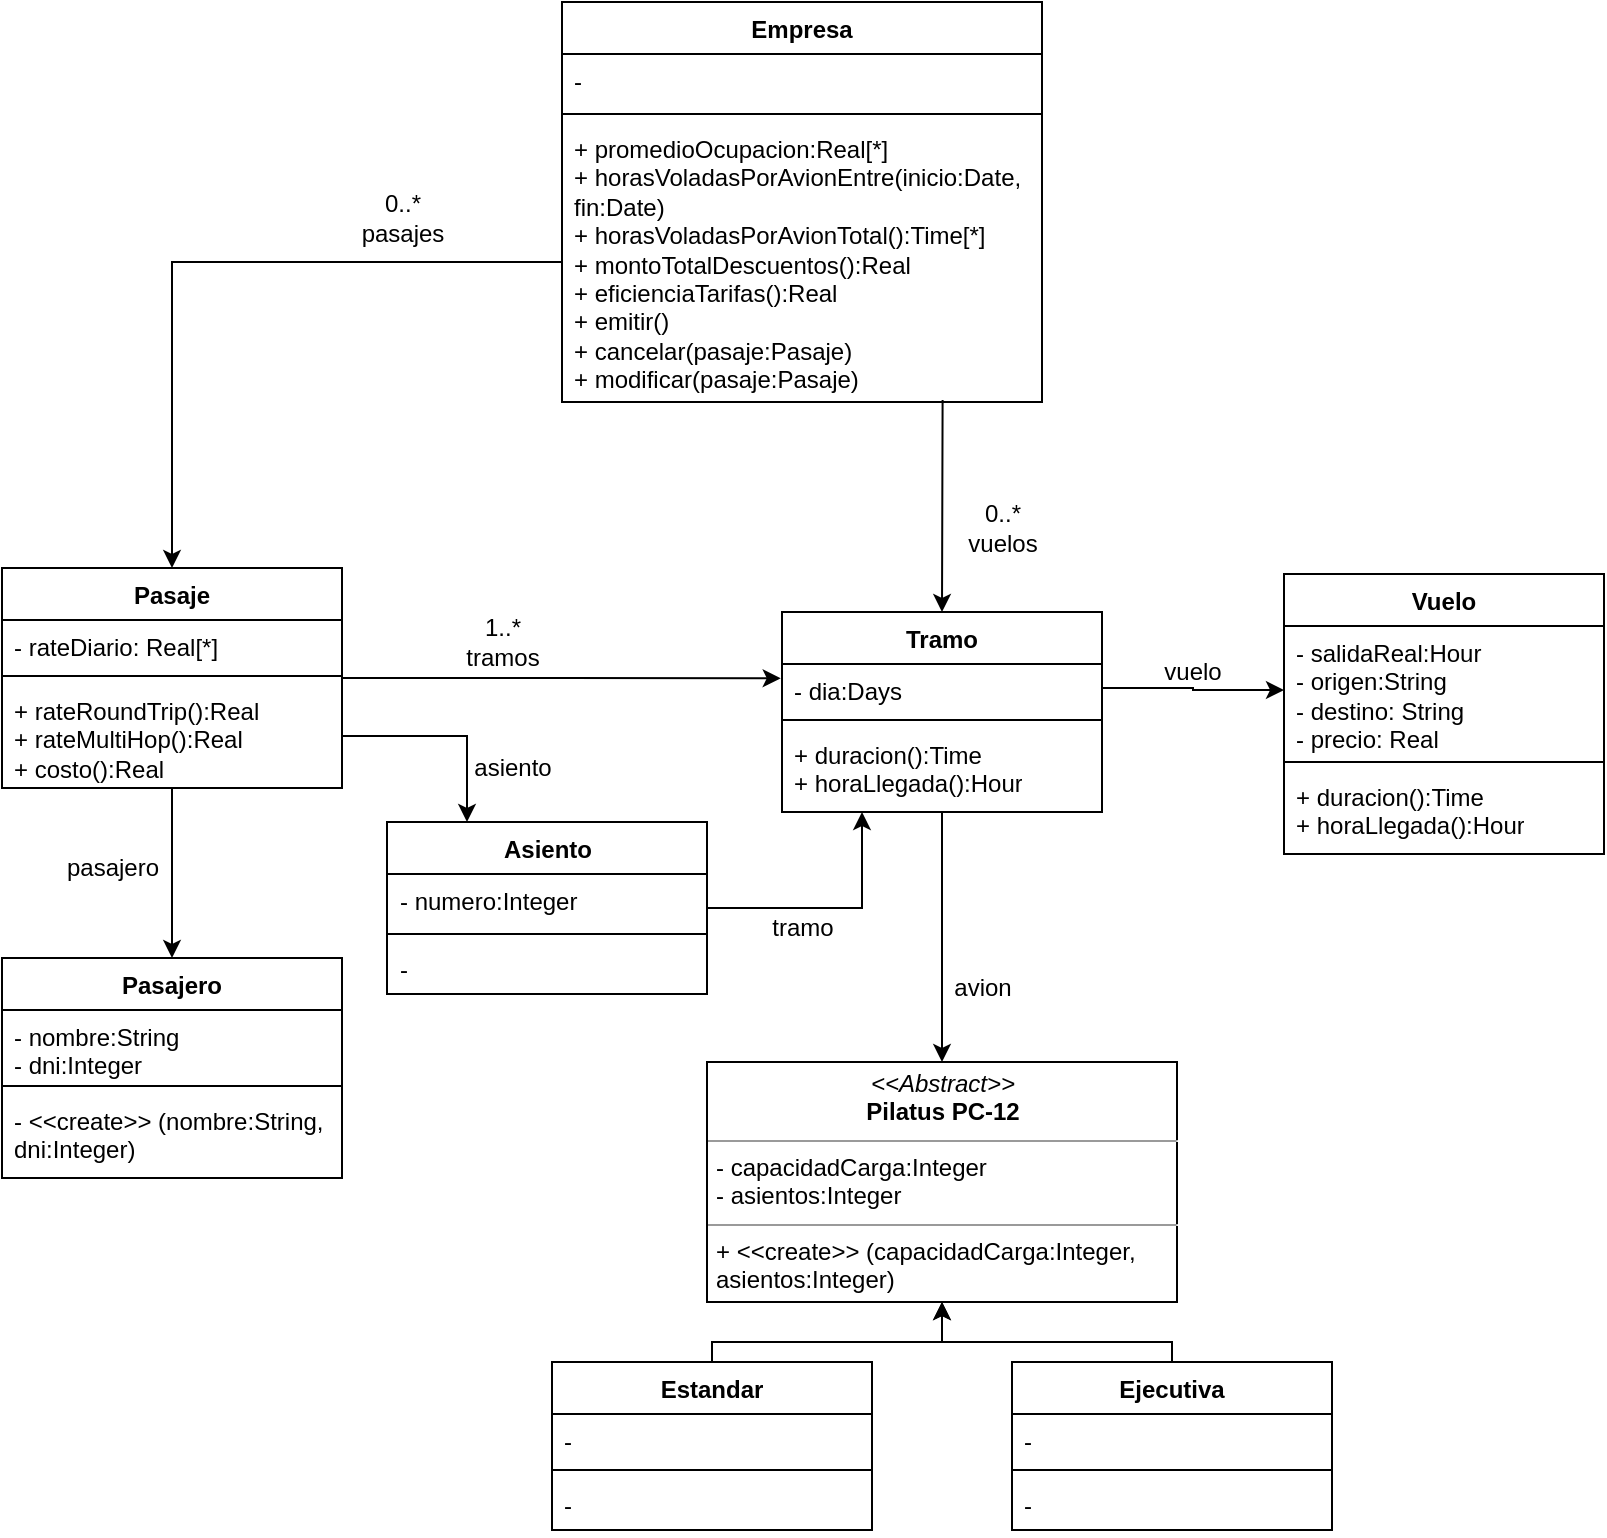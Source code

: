 <mxfile version="24.2.5" type="device" pages="3">
  <diagram name="A" id="ld2hlWWPTbnYIlCEyBAs">
    <mxGraphModel dx="2023" dy="1800" grid="1" gridSize="10" guides="1" tooltips="1" connect="1" arrows="1" fold="1" page="1" pageScale="1" pageWidth="827" pageHeight="1169" math="0" shadow="0">
      <root>
        <mxCell id="0" />
        <mxCell id="1" parent="0" />
        <mxCell id="uy9zVQAJtBAQSSv0pygf-1" value="Pasajero" style="swimlane;fontStyle=1;align=center;verticalAlign=top;childLayout=stackLayout;horizontal=1;startSize=26;horizontalStack=0;resizeParent=1;resizeParentMax=0;resizeLast=0;collapsible=1;marginBottom=0;whiteSpace=wrap;html=1;" parent="1" vertex="1">
          <mxGeometry x="-10" y="318" width="170" height="110" as="geometry" />
        </mxCell>
        <mxCell id="uy9zVQAJtBAQSSv0pygf-2" value="- nombre:String&lt;br&gt;- dni:Integer" style="text;strokeColor=none;fillColor=none;align=left;verticalAlign=top;spacingLeft=4;spacingRight=4;overflow=hidden;rotatable=0;points=[[0,0.5],[1,0.5]];portConstraint=eastwest;whiteSpace=wrap;html=1;" parent="uy9zVQAJtBAQSSv0pygf-1" vertex="1">
          <mxGeometry y="26" width="170" height="34" as="geometry" />
        </mxCell>
        <mxCell id="uy9zVQAJtBAQSSv0pygf-3" value="" style="line;strokeWidth=1;fillColor=none;align=left;verticalAlign=middle;spacingTop=-1;spacingLeft=3;spacingRight=3;rotatable=0;labelPosition=right;points=[];portConstraint=eastwest;strokeColor=inherit;" parent="uy9zVQAJtBAQSSv0pygf-1" vertex="1">
          <mxGeometry y="60" width="170" height="8" as="geometry" />
        </mxCell>
        <mxCell id="uy9zVQAJtBAQSSv0pygf-4" value="- &amp;lt;&amp;lt;create&amp;gt;&amp;gt; (nombre:String, dni:Integer)" style="text;strokeColor=none;fillColor=none;align=left;verticalAlign=top;spacingLeft=4;spacingRight=4;overflow=hidden;rotatable=0;points=[[0,0.5],[1,0.5]];portConstraint=eastwest;whiteSpace=wrap;html=1;" parent="uy9zVQAJtBAQSSv0pygf-1" vertex="1">
          <mxGeometry y="68" width="170" height="42" as="geometry" />
        </mxCell>
        <mxCell id="uy9zVQAJtBAQSSv0pygf-15" style="edgeStyle=orthogonalEdgeStyle;rounded=0;orthogonalLoop=1;jettySize=auto;html=1;entryX=-0.004;entryY=0.298;entryDx=0;entryDy=0;entryPerimeter=0;" parent="1" source="uy9zVQAJtBAQSSv0pygf-5" target="uy9zVQAJtBAQSSv0pygf-10" edge="1">
          <mxGeometry relative="1" as="geometry">
            <mxPoint x="320" y="255" as="targetPoint" />
            <Array as="points" />
          </mxGeometry>
        </mxCell>
        <mxCell id="uy9zVQAJtBAQSSv0pygf-5" value="Pasaje" style="swimlane;fontStyle=1;align=center;verticalAlign=top;childLayout=stackLayout;horizontal=1;startSize=26;horizontalStack=0;resizeParent=1;resizeParentMax=0;resizeLast=0;collapsible=1;marginBottom=0;whiteSpace=wrap;html=1;" parent="1" vertex="1">
          <mxGeometry x="-10" y="123" width="170" height="110" as="geometry" />
        </mxCell>
        <mxCell id="uy9zVQAJtBAQSSv0pygf-6" value="- rateDiario: Real[*]" style="text;strokeColor=none;fillColor=none;align=left;verticalAlign=top;spacingLeft=4;spacingRight=4;overflow=hidden;rotatable=0;points=[[0,0.5],[1,0.5]];portConstraint=eastwest;whiteSpace=wrap;html=1;" parent="uy9zVQAJtBAQSSv0pygf-5" vertex="1">
          <mxGeometry y="26" width="170" height="24" as="geometry" />
        </mxCell>
        <mxCell id="uy9zVQAJtBAQSSv0pygf-7" value="" style="line;strokeWidth=1;fillColor=none;align=left;verticalAlign=middle;spacingTop=-1;spacingLeft=3;spacingRight=3;rotatable=0;labelPosition=right;points=[];portConstraint=eastwest;strokeColor=inherit;" parent="uy9zVQAJtBAQSSv0pygf-5" vertex="1">
          <mxGeometry y="50" width="170" height="8" as="geometry" />
        </mxCell>
        <mxCell id="uy9zVQAJtBAQSSv0pygf-8" value="+ rateRoundTrip():Real&lt;br&gt;+ rateMultiHop():Real&lt;div&gt;+ costo():Real&lt;/div&gt;" style="text;strokeColor=none;fillColor=none;align=left;verticalAlign=top;spacingLeft=4;spacingRight=4;overflow=hidden;rotatable=0;points=[[0,0.5],[1,0.5]];portConstraint=eastwest;whiteSpace=wrap;html=1;" parent="uy9zVQAJtBAQSSv0pygf-5" vertex="1">
          <mxGeometry y="58" width="170" height="52" as="geometry" />
        </mxCell>
        <mxCell id="ZBg888UY2NzjFFwERr93-18" style="edgeStyle=orthogonalEdgeStyle;rounded=0;orthogonalLoop=1;jettySize=auto;html=1;exitX=0.5;exitY=1;exitDx=0;exitDy=0;entryX=0.5;entryY=0;entryDx=0;entryDy=0;" parent="1" source="uy9zVQAJtBAQSSv0pygf-9" target="ZBg888UY2NzjFFwERr93-6" edge="1">
          <mxGeometry relative="1" as="geometry" />
        </mxCell>
        <mxCell id="uy9zVQAJtBAQSSv0pygf-9" value="Tramo" style="swimlane;fontStyle=1;align=center;verticalAlign=top;childLayout=stackLayout;horizontal=1;startSize=26;horizontalStack=0;resizeParent=1;resizeParentMax=0;resizeLast=0;collapsible=1;marginBottom=0;whiteSpace=wrap;html=1;" parent="1" vertex="1">
          <mxGeometry x="380" y="145" width="160" height="100" as="geometry" />
        </mxCell>
        <mxCell id="uy9zVQAJtBAQSSv0pygf-10" value="- dia:Days" style="text;strokeColor=none;fillColor=none;align=left;verticalAlign=top;spacingLeft=4;spacingRight=4;overflow=hidden;rotatable=0;points=[[0,0.5],[1,0.5]];portConstraint=eastwest;whiteSpace=wrap;html=1;" parent="uy9zVQAJtBAQSSv0pygf-9" vertex="1">
          <mxGeometry y="26" width="160" height="24" as="geometry" />
        </mxCell>
        <mxCell id="uy9zVQAJtBAQSSv0pygf-11" value="" style="line;strokeWidth=1;fillColor=none;align=left;verticalAlign=middle;spacingTop=-1;spacingLeft=3;spacingRight=3;rotatable=0;labelPosition=right;points=[];portConstraint=eastwest;strokeColor=inherit;" parent="uy9zVQAJtBAQSSv0pygf-9" vertex="1">
          <mxGeometry y="50" width="160" height="8" as="geometry" />
        </mxCell>
        <mxCell id="uy9zVQAJtBAQSSv0pygf-12" value="+ duracion():Time&lt;br&gt;+ horaLlegada():Hour" style="text;strokeColor=none;fillColor=none;align=left;verticalAlign=top;spacingLeft=4;spacingRight=4;overflow=hidden;rotatable=0;points=[[0,0.5],[1,0.5]];portConstraint=eastwest;whiteSpace=wrap;html=1;" parent="uy9zVQAJtBAQSSv0pygf-9" vertex="1">
          <mxGeometry y="58" width="160" height="42" as="geometry" />
        </mxCell>
        <mxCell id="uy9zVQAJtBAQSSv0pygf-13" value="" style="endArrow=classic;html=1;rounded=0;entryX=0.5;entryY=0;entryDx=0;entryDy=0;exitX=0.5;exitY=1;exitDx=0;exitDy=0;" parent="1" source="uy9zVQAJtBAQSSv0pygf-5" target="uy9zVQAJtBAQSSv0pygf-1" edge="1">
          <mxGeometry width="50" height="50" relative="1" as="geometry">
            <mxPoint x="160" y="310" as="sourcePoint" />
            <mxPoint x="300" y="450" as="targetPoint" />
          </mxGeometry>
        </mxCell>
        <mxCell id="ZBg888UY2NzjFFwERr93-1" value="1..*&lt;br&gt;tramos" style="text;html=1;align=center;verticalAlign=middle;resizable=0;points=[];autosize=1;strokeColor=none;fillColor=none;" parent="1" vertex="1">
          <mxGeometry x="210" y="140" width="60" height="40" as="geometry" />
        </mxCell>
        <mxCell id="ZBg888UY2NzjFFwERr93-6" value="&lt;p style=&quot;margin:0px;margin-top:4px;text-align:center;&quot;&gt;&lt;i&gt;&amp;lt;&amp;lt;Abstract&amp;gt;&amp;gt;&lt;/i&gt;&lt;br&gt;&lt;b&gt;Pilatus PC-12&lt;/b&gt;&lt;/p&gt;&lt;hr size=&quot;1&quot;&gt;&lt;p style=&quot;margin:0px;margin-left:4px;&quot;&gt;- capacidadCarga:Integer&lt;/p&gt;&lt;p style=&quot;margin:0px;margin-left:4px;&quot;&gt;- asientos:Integer&lt;/p&gt;&lt;hr size=&quot;1&quot;&gt;&lt;p style=&quot;margin:0px;margin-left:4px;&quot;&gt;+ &amp;lt;&amp;lt;create&amp;gt;&amp;gt; (capacidadCarga:Integer, asientos:Integer)&lt;/p&gt;" style="verticalAlign=top;align=left;overflow=fill;fontSize=12;fontFamily=Helvetica;html=1;whiteSpace=wrap;" parent="1" vertex="1">
          <mxGeometry x="342.5" y="370" width="235" height="120" as="geometry" />
        </mxCell>
        <mxCell id="ZBg888UY2NzjFFwERr93-16" style="edgeStyle=orthogonalEdgeStyle;rounded=0;orthogonalLoop=1;jettySize=auto;html=1;entryX=0.5;entryY=1;entryDx=0;entryDy=0;" parent="1" source="ZBg888UY2NzjFFwERr93-7" target="ZBg888UY2NzjFFwERr93-6" edge="1">
          <mxGeometry relative="1" as="geometry">
            <Array as="points">
              <mxPoint x="345" y="510" />
              <mxPoint x="460" y="510" />
            </Array>
          </mxGeometry>
        </mxCell>
        <mxCell id="ZBg888UY2NzjFFwERr93-7" value="Estandar" style="swimlane;fontStyle=1;align=center;verticalAlign=top;childLayout=stackLayout;horizontal=1;startSize=26;horizontalStack=0;resizeParent=1;resizeParentMax=0;resizeLast=0;collapsible=1;marginBottom=0;whiteSpace=wrap;html=1;" parent="1" vertex="1">
          <mxGeometry x="265" y="520" width="160" height="84" as="geometry" />
        </mxCell>
        <mxCell id="ZBg888UY2NzjFFwERr93-8" value="-&amp;nbsp;" style="text;strokeColor=none;fillColor=none;align=left;verticalAlign=top;spacingLeft=4;spacingRight=4;overflow=hidden;rotatable=0;points=[[0,0.5],[1,0.5]];portConstraint=eastwest;whiteSpace=wrap;html=1;" parent="ZBg888UY2NzjFFwERr93-7" vertex="1">
          <mxGeometry y="26" width="160" height="24" as="geometry" />
        </mxCell>
        <mxCell id="ZBg888UY2NzjFFwERr93-9" value="" style="line;strokeWidth=1;fillColor=none;align=left;verticalAlign=middle;spacingTop=-1;spacingLeft=3;spacingRight=3;rotatable=0;labelPosition=right;points=[];portConstraint=eastwest;strokeColor=inherit;" parent="ZBg888UY2NzjFFwERr93-7" vertex="1">
          <mxGeometry y="50" width="160" height="8" as="geometry" />
        </mxCell>
        <mxCell id="ZBg888UY2NzjFFwERr93-10" value="-" style="text;strokeColor=none;fillColor=none;align=left;verticalAlign=top;spacingLeft=4;spacingRight=4;overflow=hidden;rotatable=0;points=[[0,0.5],[1,0.5]];portConstraint=eastwest;whiteSpace=wrap;html=1;" parent="ZBg888UY2NzjFFwERr93-7" vertex="1">
          <mxGeometry y="58" width="160" height="26" as="geometry" />
        </mxCell>
        <mxCell id="ZBg888UY2NzjFFwERr93-17" style="edgeStyle=orthogonalEdgeStyle;rounded=0;orthogonalLoop=1;jettySize=auto;html=1;exitX=0.5;exitY=0;exitDx=0;exitDy=0;" parent="1" source="ZBg888UY2NzjFFwERr93-11" edge="1">
          <mxGeometry relative="1" as="geometry">
            <mxPoint x="460" y="490" as="targetPoint" />
            <Array as="points">
              <mxPoint x="575" y="510" />
              <mxPoint x="460" y="510" />
            </Array>
          </mxGeometry>
        </mxCell>
        <mxCell id="ZBg888UY2NzjFFwERr93-11" value="Ejecutiva" style="swimlane;fontStyle=1;align=center;verticalAlign=top;childLayout=stackLayout;horizontal=1;startSize=26;horizontalStack=0;resizeParent=1;resizeParentMax=0;resizeLast=0;collapsible=1;marginBottom=0;whiteSpace=wrap;html=1;" parent="1" vertex="1">
          <mxGeometry x="495" y="520" width="160" height="84" as="geometry" />
        </mxCell>
        <mxCell id="ZBg888UY2NzjFFwERr93-12" value="-&amp;nbsp;" style="text;strokeColor=none;fillColor=none;align=left;verticalAlign=top;spacingLeft=4;spacingRight=4;overflow=hidden;rotatable=0;points=[[0,0.5],[1,0.5]];portConstraint=eastwest;whiteSpace=wrap;html=1;" parent="ZBg888UY2NzjFFwERr93-11" vertex="1">
          <mxGeometry y="26" width="160" height="24" as="geometry" />
        </mxCell>
        <mxCell id="ZBg888UY2NzjFFwERr93-13" value="" style="line;strokeWidth=1;fillColor=none;align=left;verticalAlign=middle;spacingTop=-1;spacingLeft=3;spacingRight=3;rotatable=0;labelPosition=right;points=[];portConstraint=eastwest;strokeColor=inherit;" parent="ZBg888UY2NzjFFwERr93-11" vertex="1">
          <mxGeometry y="50" width="160" height="8" as="geometry" />
        </mxCell>
        <mxCell id="ZBg888UY2NzjFFwERr93-14" value="-" style="text;strokeColor=none;fillColor=none;align=left;verticalAlign=top;spacingLeft=4;spacingRight=4;overflow=hidden;rotatable=0;points=[[0,0.5],[1,0.5]];portConstraint=eastwest;whiteSpace=wrap;html=1;" parent="ZBg888UY2NzjFFwERr93-11" vertex="1">
          <mxGeometry y="58" width="160" height="26" as="geometry" />
        </mxCell>
        <mxCell id="ZBg888UY2NzjFFwERr93-19" value="avion" style="text;html=1;align=center;verticalAlign=middle;resizable=0;points=[];autosize=1;strokeColor=none;fillColor=none;" parent="1" vertex="1">
          <mxGeometry x="455" y="318" width="50" height="30" as="geometry" />
        </mxCell>
        <mxCell id="ZBg888UY2NzjFFwERr93-21" value="Empresa" style="swimlane;fontStyle=1;align=center;verticalAlign=top;childLayout=stackLayout;horizontal=1;startSize=26;horizontalStack=0;resizeParent=1;resizeParentMax=0;resizeLast=0;collapsible=1;marginBottom=0;whiteSpace=wrap;html=1;" parent="1" vertex="1">
          <mxGeometry x="270" y="-160" width="240" height="200" as="geometry" />
        </mxCell>
        <mxCell id="ZBg888UY2NzjFFwERr93-22" value="-" style="text;strokeColor=none;fillColor=none;align=left;verticalAlign=top;spacingLeft=4;spacingRight=4;overflow=hidden;rotatable=0;points=[[0,0.5],[1,0.5]];portConstraint=eastwest;whiteSpace=wrap;html=1;" parent="ZBg888UY2NzjFFwERr93-21" vertex="1">
          <mxGeometry y="26" width="240" height="26" as="geometry" />
        </mxCell>
        <mxCell id="ZBg888UY2NzjFFwERr93-23" value="" style="line;strokeWidth=1;fillColor=none;align=left;verticalAlign=middle;spacingTop=-1;spacingLeft=3;spacingRight=3;rotatable=0;labelPosition=right;points=[];portConstraint=eastwest;strokeColor=inherit;" parent="ZBg888UY2NzjFFwERr93-21" vertex="1">
          <mxGeometry y="52" width="240" height="8" as="geometry" />
        </mxCell>
        <mxCell id="ZBg888UY2NzjFFwERr93-24" value="+ promedioOcupacion:Real[*]&lt;br&gt;+ horasVoladasPorAvionEntre(inicio:Date, fin:Date)&lt;br&gt;+ horasVoladasPorAvionTotal():Time[*]&lt;br&gt;+ montoTotalDescuentos():Real&lt;br&gt;+ eficienciaTarifas():Real&lt;div&gt;+ emitir()&lt;br&gt;+ cancelar(pasaje:Pasaje)&lt;br&gt;+ modificar(pasaje:Pasaje)&lt;br&gt;&lt;/div&gt;" style="text;strokeColor=none;fillColor=none;align=left;verticalAlign=top;spacingLeft=4;spacingRight=4;overflow=hidden;rotatable=0;points=[[0,0.5],[1,0.5]];portConstraint=eastwest;whiteSpace=wrap;html=1;" parent="ZBg888UY2NzjFFwERr93-21" vertex="1">
          <mxGeometry y="60" width="240" height="140" as="geometry" />
        </mxCell>
        <mxCell id="ZBg888UY2NzjFFwERr93-25" style="edgeStyle=orthogonalEdgeStyle;rounded=0;orthogonalLoop=1;jettySize=auto;html=1;entryX=0.5;entryY=0;entryDx=0;entryDy=0;" parent="1" source="ZBg888UY2NzjFFwERr93-24" target="uy9zVQAJtBAQSSv0pygf-5" edge="1">
          <mxGeometry relative="1" as="geometry" />
        </mxCell>
        <mxCell id="ZBg888UY2NzjFFwERr93-26" style="edgeStyle=orthogonalEdgeStyle;rounded=0;orthogonalLoop=1;jettySize=auto;html=1;entryX=0.5;entryY=0;entryDx=0;entryDy=0;exitX=0.793;exitY=1.007;exitDx=0;exitDy=0;exitPerimeter=0;" parent="1" source="ZBg888UY2NzjFFwERr93-24" target="uy9zVQAJtBAQSSv0pygf-9" edge="1">
          <mxGeometry relative="1" as="geometry">
            <Array as="points">
              <mxPoint x="460" y="39" />
            </Array>
          </mxGeometry>
        </mxCell>
        <mxCell id="ZBg888UY2NzjFFwERr93-27" value="0..*&lt;br&gt;vuelos" style="text;html=1;align=center;verticalAlign=middle;resizable=0;points=[];autosize=1;strokeColor=none;fillColor=none;" parent="1" vertex="1">
          <mxGeometry x="460" y="83" width="60" height="40" as="geometry" />
        </mxCell>
        <mxCell id="ZBg888UY2NzjFFwERr93-28" value="0..*&lt;br&gt;pasajes" style="text;html=1;align=center;verticalAlign=middle;resizable=0;points=[];autosize=1;strokeColor=none;fillColor=none;" parent="1" vertex="1">
          <mxGeometry x="160" y="-72" width="60" height="40" as="geometry" />
        </mxCell>
        <mxCell id="ZxpX5ldxoqdNCNuCcYS1-1" value="Vuelo" style="swimlane;fontStyle=1;align=center;verticalAlign=top;childLayout=stackLayout;horizontal=1;startSize=26;horizontalStack=0;resizeParent=1;resizeParentMax=0;resizeLast=0;collapsible=1;marginBottom=0;whiteSpace=wrap;html=1;" vertex="1" parent="1">
          <mxGeometry x="631" y="126" width="160" height="140" as="geometry" />
        </mxCell>
        <mxCell id="ZxpX5ldxoqdNCNuCcYS1-2" value="- salidaReal:Hour&lt;br&gt;&lt;div&gt;- origen:String&lt;/div&gt;&lt;div&gt;- destino: String&lt;/div&gt;&lt;div&gt;- precio: Real&lt;/div&gt;" style="text;strokeColor=none;fillColor=none;align=left;verticalAlign=top;spacingLeft=4;spacingRight=4;overflow=hidden;rotatable=0;points=[[0,0.5],[1,0.5]];portConstraint=eastwest;whiteSpace=wrap;html=1;" vertex="1" parent="ZxpX5ldxoqdNCNuCcYS1-1">
          <mxGeometry y="26" width="160" height="64" as="geometry" />
        </mxCell>
        <mxCell id="ZxpX5ldxoqdNCNuCcYS1-3" value="" style="line;strokeWidth=1;fillColor=none;align=left;verticalAlign=middle;spacingTop=-1;spacingLeft=3;spacingRight=3;rotatable=0;labelPosition=right;points=[];portConstraint=eastwest;strokeColor=inherit;" vertex="1" parent="ZxpX5ldxoqdNCNuCcYS1-1">
          <mxGeometry y="90" width="160" height="8" as="geometry" />
        </mxCell>
        <mxCell id="ZxpX5ldxoqdNCNuCcYS1-4" value="+ duracion():Time&lt;br&gt;+ horaLlegada():Hour" style="text;strokeColor=none;fillColor=none;align=left;verticalAlign=top;spacingLeft=4;spacingRight=4;overflow=hidden;rotatable=0;points=[[0,0.5],[1,0.5]];portConstraint=eastwest;whiteSpace=wrap;html=1;" vertex="1" parent="ZxpX5ldxoqdNCNuCcYS1-1">
          <mxGeometry y="98" width="160" height="42" as="geometry" />
        </mxCell>
        <mxCell id="ZxpX5ldxoqdNCNuCcYS1-6" style="edgeStyle=orthogonalEdgeStyle;rounded=0;orthogonalLoop=1;jettySize=auto;html=1;entryX=0;entryY=0.5;entryDx=0;entryDy=0;" edge="1" parent="1" source="uy9zVQAJtBAQSSv0pygf-10" target="ZxpX5ldxoqdNCNuCcYS1-2">
          <mxGeometry relative="1" as="geometry" />
        </mxCell>
        <mxCell id="ZxpX5ldxoqdNCNuCcYS1-12" style="edgeStyle=orthogonalEdgeStyle;rounded=0;orthogonalLoop=1;jettySize=auto;html=1;entryX=0.25;entryY=1;entryDx=0;entryDy=0;" edge="1" parent="1" source="ZxpX5ldxoqdNCNuCcYS1-7" target="uy9zVQAJtBAQSSv0pygf-9">
          <mxGeometry relative="1" as="geometry" />
        </mxCell>
        <mxCell id="ZxpX5ldxoqdNCNuCcYS1-7" value="Asiento" style="swimlane;fontStyle=1;align=center;verticalAlign=top;childLayout=stackLayout;horizontal=1;startSize=26;horizontalStack=0;resizeParent=1;resizeParentMax=0;resizeLast=0;collapsible=1;marginBottom=0;whiteSpace=wrap;html=1;" vertex="1" parent="1">
          <mxGeometry x="182.5" y="250" width="160" height="86" as="geometry" />
        </mxCell>
        <mxCell id="ZxpX5ldxoqdNCNuCcYS1-8" value="- numero:Integer" style="text;strokeColor=none;fillColor=none;align=left;verticalAlign=top;spacingLeft=4;spacingRight=4;overflow=hidden;rotatable=0;points=[[0,0.5],[1,0.5]];portConstraint=eastwest;whiteSpace=wrap;html=1;" vertex="1" parent="ZxpX5ldxoqdNCNuCcYS1-7">
          <mxGeometry y="26" width="160" height="26" as="geometry" />
        </mxCell>
        <mxCell id="ZxpX5ldxoqdNCNuCcYS1-9" value="" style="line;strokeWidth=1;fillColor=none;align=left;verticalAlign=middle;spacingTop=-1;spacingLeft=3;spacingRight=3;rotatable=0;labelPosition=right;points=[];portConstraint=eastwest;strokeColor=inherit;" vertex="1" parent="ZxpX5ldxoqdNCNuCcYS1-7">
          <mxGeometry y="52" width="160" height="8" as="geometry" />
        </mxCell>
        <mxCell id="ZxpX5ldxoqdNCNuCcYS1-10" value="-" style="text;strokeColor=none;fillColor=none;align=left;verticalAlign=top;spacingLeft=4;spacingRight=4;overflow=hidden;rotatable=0;points=[[0,0.5],[1,0.5]];portConstraint=eastwest;whiteSpace=wrap;html=1;" vertex="1" parent="ZxpX5ldxoqdNCNuCcYS1-7">
          <mxGeometry y="60" width="160" height="26" as="geometry" />
        </mxCell>
        <mxCell id="ZxpX5ldxoqdNCNuCcYS1-11" style="edgeStyle=orthogonalEdgeStyle;rounded=0;orthogonalLoop=1;jettySize=auto;html=1;entryX=0.25;entryY=0;entryDx=0;entryDy=0;" edge="1" parent="1" source="uy9zVQAJtBAQSSv0pygf-8" target="ZxpX5ldxoqdNCNuCcYS1-7">
          <mxGeometry relative="1" as="geometry" />
        </mxCell>
        <mxCell id="ZxpX5ldxoqdNCNuCcYS1-13" value="asiento" style="text;html=1;align=center;verticalAlign=middle;resizable=0;points=[];autosize=1;strokeColor=none;fillColor=none;" vertex="1" parent="1">
          <mxGeometry x="215" y="208" width="60" height="30" as="geometry" />
        </mxCell>
        <mxCell id="ZxpX5ldxoqdNCNuCcYS1-14" value="tramo" style="text;html=1;align=center;verticalAlign=middle;resizable=0;points=[];autosize=1;strokeColor=none;fillColor=none;" vertex="1" parent="1">
          <mxGeometry x="365" y="288" width="50" height="30" as="geometry" />
        </mxCell>
        <mxCell id="ZxpX5ldxoqdNCNuCcYS1-15" value="vuelo" style="text;html=1;align=center;verticalAlign=middle;resizable=0;points=[];autosize=1;strokeColor=none;fillColor=none;" vertex="1" parent="1">
          <mxGeometry x="560" y="160" width="50" height="30" as="geometry" />
        </mxCell>
        <mxCell id="QQD-NN-1s3MtY13H2io7-1" value="pasajero" style="text;html=1;align=center;verticalAlign=middle;resizable=0;points=[];autosize=1;strokeColor=none;fillColor=none;" vertex="1" parent="1">
          <mxGeometry x="10" y="258" width="70" height="30" as="geometry" />
        </mxCell>
      </root>
    </mxGraphModel>
  </diagram>
  <diagram id="0uuWxEM6Gpo3BkwqfQqj" name="B">
    <mxGraphModel dx="2166" dy="1876" grid="1" gridSize="10" guides="1" tooltips="1" connect="1" arrows="1" fold="1" page="1" pageScale="1" pageWidth="827" pageHeight="1169" math="0" shadow="0">
      <root>
        <mxCell id="0" />
        <mxCell id="1" parent="0" />
        <mxCell id="6jp4m1jd5tKVHO314jTl-37" value="Paquete" style="swimlane;fontStyle=1;align=center;verticalAlign=top;childLayout=stackLayout;horizontal=1;startSize=26;horizontalStack=0;resizeParent=1;resizeParentMax=0;resizeLast=0;collapsible=1;marginBottom=0;whiteSpace=wrap;html=1;" parent="1" vertex="1">
          <mxGeometry x="640" y="-110" width="280" height="150" as="geometry" />
        </mxCell>
        <mxCell id="6jp4m1jd5tKVHO314jTl-38" value="- ancho:Real&lt;br&gt;- alto:Real&lt;br&gt;- largo:Real&lt;br&gt;- peso:Real" style="text;strokeColor=none;fillColor=none;align=left;verticalAlign=top;spacingLeft=4;spacingRight=4;overflow=hidden;rotatable=0;points=[[0,0.5],[1,0.5]];portConstraint=eastwest;whiteSpace=wrap;html=1;" parent="6jp4m1jd5tKVHO314jTl-37" vertex="1">
          <mxGeometry y="26" width="280" height="64" as="geometry" />
        </mxCell>
        <mxCell id="6jp4m1jd5tKVHO314jTl-39" value="" style="line;strokeWidth=1;fillColor=none;align=left;verticalAlign=middle;spacingTop=-1;spacingLeft=3;spacingRight=3;rotatable=0;labelPosition=right;points=[];portConstraint=eastwest;strokeColor=inherit;" parent="6jp4m1jd5tKVHO314jTl-37" vertex="1">
          <mxGeometry y="90" width="280" height="8" as="geometry" />
        </mxCell>
        <mxCell id="6jp4m1jd5tKVHO314jTl-40" value="+ &amp;lt;&amp;lt;create&amp;gt;&amp;gt; (ancho:Real, alto:Real, largo:Real, peso:Real)&lt;br&gt;+ costoServicio():Real" style="text;strokeColor=none;fillColor=none;align=left;verticalAlign=top;spacingLeft=4;spacingRight=4;overflow=hidden;rotatable=0;points=[[0,0.5],[1,0.5]];portConstraint=eastwest;whiteSpace=wrap;html=1;" parent="6jp4m1jd5tKVHO314jTl-37" vertex="1">
          <mxGeometry y="98" width="280" height="52" as="geometry" />
        </mxCell>
        <mxCell id="RRgq5MxEYgevT9lTGhDh-1" value="Pasajero" style="swimlane;fontStyle=1;align=center;verticalAlign=top;childLayout=stackLayout;horizontal=1;startSize=26;horizontalStack=0;resizeParent=1;resizeParentMax=0;resizeLast=0;collapsible=1;marginBottom=0;whiteSpace=wrap;html=1;" vertex="1" parent="1">
          <mxGeometry x="-10" y="318" width="170" height="110" as="geometry" />
        </mxCell>
        <mxCell id="RRgq5MxEYgevT9lTGhDh-2" value="- nombre:String&lt;br&gt;- dni:Integer" style="text;strokeColor=none;fillColor=none;align=left;verticalAlign=top;spacingLeft=4;spacingRight=4;overflow=hidden;rotatable=0;points=[[0,0.5],[1,0.5]];portConstraint=eastwest;whiteSpace=wrap;html=1;" vertex="1" parent="RRgq5MxEYgevT9lTGhDh-1">
          <mxGeometry y="26" width="170" height="34" as="geometry" />
        </mxCell>
        <mxCell id="RRgq5MxEYgevT9lTGhDh-3" value="" style="line;strokeWidth=1;fillColor=none;align=left;verticalAlign=middle;spacingTop=-1;spacingLeft=3;spacingRight=3;rotatable=0;labelPosition=right;points=[];portConstraint=eastwest;strokeColor=inherit;" vertex="1" parent="RRgq5MxEYgevT9lTGhDh-1">
          <mxGeometry y="60" width="170" height="8" as="geometry" />
        </mxCell>
        <mxCell id="RRgq5MxEYgevT9lTGhDh-4" value="- &amp;lt;&amp;lt;create&amp;gt;&amp;gt; (nombre:String, dni:Integer)" style="text;strokeColor=none;fillColor=none;align=left;verticalAlign=top;spacingLeft=4;spacingRight=4;overflow=hidden;rotatable=0;points=[[0,0.5],[1,0.5]];portConstraint=eastwest;whiteSpace=wrap;html=1;" vertex="1" parent="RRgq5MxEYgevT9lTGhDh-1">
          <mxGeometry y="68" width="170" height="42" as="geometry" />
        </mxCell>
        <mxCell id="RRgq5MxEYgevT9lTGhDh-5" style="edgeStyle=orthogonalEdgeStyle;rounded=0;orthogonalLoop=1;jettySize=auto;html=1;entryX=-0.004;entryY=0.298;entryDx=0;entryDy=0;entryPerimeter=0;" edge="1" parent="1" source="RRgq5MxEYgevT9lTGhDh-6" target="RRgq5MxEYgevT9lTGhDh-12">
          <mxGeometry relative="1" as="geometry">
            <mxPoint x="320" y="255" as="targetPoint" />
            <Array as="points" />
          </mxGeometry>
        </mxCell>
        <mxCell id="RRgq5MxEYgevT9lTGhDh-6" value="Pasaje" style="swimlane;fontStyle=1;align=center;verticalAlign=top;childLayout=stackLayout;horizontal=1;startSize=26;horizontalStack=0;resizeParent=1;resizeParentMax=0;resizeLast=0;collapsible=1;marginBottom=0;whiteSpace=wrap;html=1;" vertex="1" parent="1">
          <mxGeometry x="-10" y="123" width="170" height="110" as="geometry" />
        </mxCell>
        <mxCell id="RRgq5MxEYgevT9lTGhDh-7" value="- rateDiario: Real[*]" style="text;strokeColor=none;fillColor=none;align=left;verticalAlign=top;spacingLeft=4;spacingRight=4;overflow=hidden;rotatable=0;points=[[0,0.5],[1,0.5]];portConstraint=eastwest;whiteSpace=wrap;html=1;" vertex="1" parent="RRgq5MxEYgevT9lTGhDh-6">
          <mxGeometry y="26" width="170" height="24" as="geometry" />
        </mxCell>
        <mxCell id="RRgq5MxEYgevT9lTGhDh-8" value="" style="line;strokeWidth=1;fillColor=none;align=left;verticalAlign=middle;spacingTop=-1;spacingLeft=3;spacingRight=3;rotatable=0;labelPosition=right;points=[];portConstraint=eastwest;strokeColor=inherit;" vertex="1" parent="RRgq5MxEYgevT9lTGhDh-6">
          <mxGeometry y="50" width="170" height="8" as="geometry" />
        </mxCell>
        <mxCell id="RRgq5MxEYgevT9lTGhDh-9" value="+ rateRoundTrip():Real&lt;br&gt;+ rateMultiHop():Real&lt;div&gt;+ costo():Real&lt;/div&gt;" style="text;strokeColor=none;fillColor=none;align=left;verticalAlign=top;spacingLeft=4;spacingRight=4;overflow=hidden;rotatable=0;points=[[0,0.5],[1,0.5]];portConstraint=eastwest;whiteSpace=wrap;html=1;" vertex="1" parent="RRgq5MxEYgevT9lTGhDh-6">
          <mxGeometry y="58" width="170" height="52" as="geometry" />
        </mxCell>
        <mxCell id="RRgq5MxEYgevT9lTGhDh-10" style="edgeStyle=orthogonalEdgeStyle;rounded=0;orthogonalLoop=1;jettySize=auto;html=1;exitX=0.5;exitY=1;exitDx=0;exitDy=0;entryX=0.5;entryY=0;entryDx=0;entryDy=0;" edge="1" parent="1" source="RRgq5MxEYgevT9lTGhDh-11" target="RRgq5MxEYgevT9lTGhDh-17">
          <mxGeometry relative="1" as="geometry" />
        </mxCell>
        <mxCell id="RRgq5MxEYgevT9lTGhDh-11" value="Tramo" style="swimlane;fontStyle=1;align=center;verticalAlign=top;childLayout=stackLayout;horizontal=1;startSize=26;horizontalStack=0;resizeParent=1;resizeParentMax=0;resizeLast=0;collapsible=1;marginBottom=0;whiteSpace=wrap;html=1;" vertex="1" parent="1">
          <mxGeometry x="380" y="160" width="160" height="100" as="geometry" />
        </mxCell>
        <mxCell id="RRgq5MxEYgevT9lTGhDh-12" value="- dia:Days" style="text;strokeColor=none;fillColor=none;align=left;verticalAlign=top;spacingLeft=4;spacingRight=4;overflow=hidden;rotatable=0;points=[[0,0.5],[1,0.5]];portConstraint=eastwest;whiteSpace=wrap;html=1;" vertex="1" parent="RRgq5MxEYgevT9lTGhDh-11">
          <mxGeometry y="26" width="160" height="24" as="geometry" />
        </mxCell>
        <mxCell id="RRgq5MxEYgevT9lTGhDh-13" value="" style="line;strokeWidth=1;fillColor=none;align=left;verticalAlign=middle;spacingTop=-1;spacingLeft=3;spacingRight=3;rotatable=0;labelPosition=right;points=[];portConstraint=eastwest;strokeColor=inherit;" vertex="1" parent="RRgq5MxEYgevT9lTGhDh-11">
          <mxGeometry y="50" width="160" height="8" as="geometry" />
        </mxCell>
        <mxCell id="RRgq5MxEYgevT9lTGhDh-14" value="+ duracion():Time&lt;br&gt;+ horaLlegada():Hour" style="text;strokeColor=none;fillColor=none;align=left;verticalAlign=top;spacingLeft=4;spacingRight=4;overflow=hidden;rotatable=0;points=[[0,0.5],[1,0.5]];portConstraint=eastwest;whiteSpace=wrap;html=1;" vertex="1" parent="RRgq5MxEYgevT9lTGhDh-11">
          <mxGeometry y="58" width="160" height="42" as="geometry" />
        </mxCell>
        <mxCell id="RRgq5MxEYgevT9lTGhDh-15" value="" style="endArrow=classic;html=1;rounded=0;entryX=0.5;entryY=0;entryDx=0;entryDy=0;exitX=0.5;exitY=1;exitDx=0;exitDy=0;" edge="1" parent="1" source="RRgq5MxEYgevT9lTGhDh-6" target="RRgq5MxEYgevT9lTGhDh-1">
          <mxGeometry width="50" height="50" relative="1" as="geometry">
            <mxPoint x="160" y="310" as="sourcePoint" />
            <mxPoint x="300" y="450" as="targetPoint" />
          </mxGeometry>
        </mxCell>
        <mxCell id="RRgq5MxEYgevT9lTGhDh-16" value="1..*&lt;br&gt;tramos" style="text;html=1;align=center;verticalAlign=middle;resizable=0;points=[];autosize=1;strokeColor=none;fillColor=none;" vertex="1" parent="1">
          <mxGeometry x="210" y="140" width="60" height="40" as="geometry" />
        </mxCell>
        <mxCell id="RRgq5MxEYgevT9lTGhDh-17" value="&lt;p style=&quot;margin:0px;margin-top:4px;text-align:center;&quot;&gt;&lt;i&gt;&amp;lt;&amp;lt;Abstract&amp;gt;&amp;gt;&lt;/i&gt;&lt;br&gt;&lt;b&gt;Pilatus PC-12&lt;/b&gt;&lt;/p&gt;&lt;hr size=&quot;1&quot;&gt;&lt;p style=&quot;margin:0px;margin-left:4px;&quot;&gt;- capacidadCarga:Integer&lt;/p&gt;&lt;p style=&quot;margin:0px;margin-left:4px;&quot;&gt;- asientos:Integer&lt;/p&gt;&lt;hr size=&quot;1&quot;&gt;&lt;p style=&quot;margin:0px;margin-left:4px;&quot;&gt;+ &amp;lt;&amp;lt;create&amp;gt;&amp;gt; (capacidadCarga:Integer, asientos:Integer)&lt;/p&gt;" style="verticalAlign=top;align=left;overflow=fill;fontSize=12;fontFamily=Helvetica;html=1;whiteSpace=wrap;" vertex="1" parent="1">
          <mxGeometry x="342.5" y="370" width="235" height="120" as="geometry" />
        </mxCell>
        <mxCell id="RRgq5MxEYgevT9lTGhDh-18" style="edgeStyle=orthogonalEdgeStyle;rounded=0;orthogonalLoop=1;jettySize=auto;html=1;entryX=0.5;entryY=1;entryDx=0;entryDy=0;" edge="1" parent="1" source="RRgq5MxEYgevT9lTGhDh-19" target="RRgq5MxEYgevT9lTGhDh-17">
          <mxGeometry relative="1" as="geometry">
            <Array as="points">
              <mxPoint x="345" y="510" />
              <mxPoint x="460" y="510" />
            </Array>
          </mxGeometry>
        </mxCell>
        <mxCell id="RRgq5MxEYgevT9lTGhDh-19" value="Estandar" style="swimlane;fontStyle=1;align=center;verticalAlign=top;childLayout=stackLayout;horizontal=1;startSize=26;horizontalStack=0;resizeParent=1;resizeParentMax=0;resizeLast=0;collapsible=1;marginBottom=0;whiteSpace=wrap;html=1;" vertex="1" parent="1">
          <mxGeometry x="265" y="520" width="160" height="84" as="geometry" />
        </mxCell>
        <mxCell id="RRgq5MxEYgevT9lTGhDh-20" value="-&amp;nbsp;" style="text;strokeColor=none;fillColor=none;align=left;verticalAlign=top;spacingLeft=4;spacingRight=4;overflow=hidden;rotatable=0;points=[[0,0.5],[1,0.5]];portConstraint=eastwest;whiteSpace=wrap;html=1;" vertex="1" parent="RRgq5MxEYgevT9lTGhDh-19">
          <mxGeometry y="26" width="160" height="24" as="geometry" />
        </mxCell>
        <mxCell id="RRgq5MxEYgevT9lTGhDh-21" value="" style="line;strokeWidth=1;fillColor=none;align=left;verticalAlign=middle;spacingTop=-1;spacingLeft=3;spacingRight=3;rotatable=0;labelPosition=right;points=[];portConstraint=eastwest;strokeColor=inherit;" vertex="1" parent="RRgq5MxEYgevT9lTGhDh-19">
          <mxGeometry y="50" width="160" height="8" as="geometry" />
        </mxCell>
        <mxCell id="RRgq5MxEYgevT9lTGhDh-22" value="-" style="text;strokeColor=none;fillColor=none;align=left;verticalAlign=top;spacingLeft=4;spacingRight=4;overflow=hidden;rotatable=0;points=[[0,0.5],[1,0.5]];portConstraint=eastwest;whiteSpace=wrap;html=1;" vertex="1" parent="RRgq5MxEYgevT9lTGhDh-19">
          <mxGeometry y="58" width="160" height="26" as="geometry" />
        </mxCell>
        <mxCell id="RRgq5MxEYgevT9lTGhDh-23" style="edgeStyle=orthogonalEdgeStyle;rounded=0;orthogonalLoop=1;jettySize=auto;html=1;exitX=0.5;exitY=0;exitDx=0;exitDy=0;" edge="1" parent="1" source="RRgq5MxEYgevT9lTGhDh-24">
          <mxGeometry relative="1" as="geometry">
            <mxPoint x="460" y="490" as="targetPoint" />
            <Array as="points">
              <mxPoint x="575" y="510" />
              <mxPoint x="460" y="510" />
            </Array>
          </mxGeometry>
        </mxCell>
        <mxCell id="RRgq5MxEYgevT9lTGhDh-24" value="Ejecutiva" style="swimlane;fontStyle=1;align=center;verticalAlign=top;childLayout=stackLayout;horizontal=1;startSize=26;horizontalStack=0;resizeParent=1;resizeParentMax=0;resizeLast=0;collapsible=1;marginBottom=0;whiteSpace=wrap;html=1;" vertex="1" parent="1">
          <mxGeometry x="495" y="520" width="160" height="84" as="geometry" />
        </mxCell>
        <mxCell id="RRgq5MxEYgevT9lTGhDh-25" value="-&amp;nbsp;" style="text;strokeColor=none;fillColor=none;align=left;verticalAlign=top;spacingLeft=4;spacingRight=4;overflow=hidden;rotatable=0;points=[[0,0.5],[1,0.5]];portConstraint=eastwest;whiteSpace=wrap;html=1;" vertex="1" parent="RRgq5MxEYgevT9lTGhDh-24">
          <mxGeometry y="26" width="160" height="24" as="geometry" />
        </mxCell>
        <mxCell id="RRgq5MxEYgevT9lTGhDh-26" value="" style="line;strokeWidth=1;fillColor=none;align=left;verticalAlign=middle;spacingTop=-1;spacingLeft=3;spacingRight=3;rotatable=0;labelPosition=right;points=[];portConstraint=eastwest;strokeColor=inherit;" vertex="1" parent="RRgq5MxEYgevT9lTGhDh-24">
          <mxGeometry y="50" width="160" height="8" as="geometry" />
        </mxCell>
        <mxCell id="RRgq5MxEYgevT9lTGhDh-27" value="-" style="text;strokeColor=none;fillColor=none;align=left;verticalAlign=top;spacingLeft=4;spacingRight=4;overflow=hidden;rotatable=0;points=[[0,0.5],[1,0.5]];portConstraint=eastwest;whiteSpace=wrap;html=1;" vertex="1" parent="RRgq5MxEYgevT9lTGhDh-24">
          <mxGeometry y="58" width="160" height="26" as="geometry" />
        </mxCell>
        <mxCell id="RRgq5MxEYgevT9lTGhDh-28" value="avion" style="text;html=1;align=center;verticalAlign=middle;resizable=0;points=[];autosize=1;strokeColor=none;fillColor=none;" vertex="1" parent="1">
          <mxGeometry x="455" y="318" width="50" height="30" as="geometry" />
        </mxCell>
        <mxCell id="RRgq5MxEYgevT9lTGhDh-29" value="Empresa" style="swimlane;fontStyle=1;align=center;verticalAlign=top;childLayout=stackLayout;horizontal=1;startSize=26;horizontalStack=0;resizeParent=1;resizeParentMax=0;resizeLast=0;collapsible=1;marginBottom=0;whiteSpace=wrap;html=1;" vertex="1" parent="1">
          <mxGeometry x="270" y="-170" width="240" height="210" as="geometry" />
        </mxCell>
        <mxCell id="RRgq5MxEYgevT9lTGhDh-30" value="-" style="text;strokeColor=none;fillColor=none;align=left;verticalAlign=top;spacingLeft=4;spacingRight=4;overflow=hidden;rotatable=0;points=[[0,0.5],[1,0.5]];portConstraint=eastwest;whiteSpace=wrap;html=1;" vertex="1" parent="RRgq5MxEYgevT9lTGhDh-29">
          <mxGeometry y="26" width="240" height="26" as="geometry" />
        </mxCell>
        <mxCell id="RRgq5MxEYgevT9lTGhDh-31" value="" style="line;strokeWidth=1;fillColor=none;align=left;verticalAlign=middle;spacingTop=-1;spacingLeft=3;spacingRight=3;rotatable=0;labelPosition=right;points=[];portConstraint=eastwest;strokeColor=inherit;" vertex="1" parent="RRgq5MxEYgevT9lTGhDh-29">
          <mxGeometry y="52" width="240" height="8" as="geometry" />
        </mxCell>
        <mxCell id="RRgq5MxEYgevT9lTGhDh-32" value="+ promedioOcupacion:Real[*]&lt;br&gt;+ horasVoladasPorAvionEntre(inicio:Date, fin:Date)&lt;br&gt;+ horasVoladasPorAvionTotal():Time[*]&lt;br&gt;+ montoTotalDescuentos():Real&lt;br&gt;+ eficienciaTarifas():Real&lt;div&gt;+ emitirPasaje(pasajero:Pasajero)&lt;br&gt;+ cancelar(pasaje:Pasaje)&lt;br&gt;+ modificar(pasaje:Pasaje)&lt;br&gt;&lt;/div&gt;&lt;div&gt;+ enviar(paquete:Paquete)&lt;/div&gt;" style="text;strokeColor=none;fillColor=none;align=left;verticalAlign=top;spacingLeft=4;spacingRight=4;overflow=hidden;rotatable=0;points=[[0,0.5],[1,0.5]];portConstraint=eastwest;whiteSpace=wrap;html=1;" vertex="1" parent="RRgq5MxEYgevT9lTGhDh-29">
          <mxGeometry y="60" width="240" height="150" as="geometry" />
        </mxCell>
        <mxCell id="RRgq5MxEYgevT9lTGhDh-33" style="edgeStyle=orthogonalEdgeStyle;rounded=0;orthogonalLoop=1;jettySize=auto;html=1;entryX=0.5;entryY=0;entryDx=0;entryDy=0;" edge="1" parent="1" source="RRgq5MxEYgevT9lTGhDh-32" target="RRgq5MxEYgevT9lTGhDh-6">
          <mxGeometry relative="1" as="geometry" />
        </mxCell>
        <mxCell id="RRgq5MxEYgevT9lTGhDh-36" value="0..*&lt;br&gt;pasajes" style="text;html=1;align=center;verticalAlign=middle;resizable=0;points=[];autosize=1;strokeColor=none;fillColor=none;" vertex="1" parent="1">
          <mxGeometry x="160" y="-72" width="60" height="40" as="geometry" />
        </mxCell>
        <mxCell id="RRgq5MxEYgevT9lTGhDh-37" value="Vuelo" style="swimlane;fontStyle=1;align=center;verticalAlign=top;childLayout=stackLayout;horizontal=1;startSize=26;horizontalStack=0;resizeParent=1;resizeParentMax=0;resizeLast=0;collapsible=1;marginBottom=0;whiteSpace=wrap;html=1;" vertex="1" parent="1">
          <mxGeometry x="740" y="218" width="160" height="140" as="geometry" />
        </mxCell>
        <mxCell id="RRgq5MxEYgevT9lTGhDh-38" value="- salidaReal:Hour&lt;br&gt;&lt;div&gt;- origen:String&lt;/div&gt;&lt;div&gt;- destino: String&lt;/div&gt;&lt;div&gt;- precio: Real&lt;/div&gt;" style="text;strokeColor=none;fillColor=none;align=left;verticalAlign=top;spacingLeft=4;spacingRight=4;overflow=hidden;rotatable=0;points=[[0,0.5],[1,0.5]];portConstraint=eastwest;whiteSpace=wrap;html=1;" vertex="1" parent="RRgq5MxEYgevT9lTGhDh-37">
          <mxGeometry y="26" width="160" height="64" as="geometry" />
        </mxCell>
        <mxCell id="RRgq5MxEYgevT9lTGhDh-39" value="" style="line;strokeWidth=1;fillColor=none;align=left;verticalAlign=middle;spacingTop=-1;spacingLeft=3;spacingRight=3;rotatable=0;labelPosition=right;points=[];portConstraint=eastwest;strokeColor=inherit;" vertex="1" parent="RRgq5MxEYgevT9lTGhDh-37">
          <mxGeometry y="90" width="160" height="8" as="geometry" />
        </mxCell>
        <mxCell id="RRgq5MxEYgevT9lTGhDh-40" value="+ duracion():Time&lt;br&gt;+ horaLlegada():Hour" style="text;strokeColor=none;fillColor=none;align=left;verticalAlign=top;spacingLeft=4;spacingRight=4;overflow=hidden;rotatable=0;points=[[0,0.5],[1,0.5]];portConstraint=eastwest;whiteSpace=wrap;html=1;" vertex="1" parent="RRgq5MxEYgevT9lTGhDh-37">
          <mxGeometry y="98" width="160" height="42" as="geometry" />
        </mxCell>
        <mxCell id="RRgq5MxEYgevT9lTGhDh-41" style="edgeStyle=orthogonalEdgeStyle;rounded=0;orthogonalLoop=1;jettySize=auto;html=1;entryX=0;entryY=0.5;entryDx=0;entryDy=0;" edge="1" parent="1" source="RRgq5MxEYgevT9lTGhDh-12" target="RRgq5MxEYgevT9lTGhDh-38">
          <mxGeometry relative="1" as="geometry" />
        </mxCell>
        <mxCell id="RRgq5MxEYgevT9lTGhDh-42" style="edgeStyle=orthogonalEdgeStyle;rounded=0;orthogonalLoop=1;jettySize=auto;html=1;entryX=0.25;entryY=1;entryDx=0;entryDy=0;" edge="1" parent="1" source="RRgq5MxEYgevT9lTGhDh-43" target="RRgq5MxEYgevT9lTGhDh-11">
          <mxGeometry relative="1" as="geometry" />
        </mxCell>
        <mxCell id="RRgq5MxEYgevT9lTGhDh-43" value="Asiento" style="swimlane;fontStyle=1;align=center;verticalAlign=top;childLayout=stackLayout;horizontal=1;startSize=26;horizontalStack=0;resizeParent=1;resizeParentMax=0;resizeLast=0;collapsible=1;marginBottom=0;whiteSpace=wrap;html=1;" vertex="1" parent="1">
          <mxGeometry x="182.5" y="250" width="160" height="86" as="geometry" />
        </mxCell>
        <mxCell id="RRgq5MxEYgevT9lTGhDh-44" value="- numero:Integer" style="text;strokeColor=none;fillColor=none;align=left;verticalAlign=top;spacingLeft=4;spacingRight=4;overflow=hidden;rotatable=0;points=[[0,0.5],[1,0.5]];portConstraint=eastwest;whiteSpace=wrap;html=1;" vertex="1" parent="RRgq5MxEYgevT9lTGhDh-43">
          <mxGeometry y="26" width="160" height="26" as="geometry" />
        </mxCell>
        <mxCell id="RRgq5MxEYgevT9lTGhDh-45" value="" style="line;strokeWidth=1;fillColor=none;align=left;verticalAlign=middle;spacingTop=-1;spacingLeft=3;spacingRight=3;rotatable=0;labelPosition=right;points=[];portConstraint=eastwest;strokeColor=inherit;" vertex="1" parent="RRgq5MxEYgevT9lTGhDh-43">
          <mxGeometry y="52" width="160" height="8" as="geometry" />
        </mxCell>
        <mxCell id="RRgq5MxEYgevT9lTGhDh-46" value="-" style="text;strokeColor=none;fillColor=none;align=left;verticalAlign=top;spacingLeft=4;spacingRight=4;overflow=hidden;rotatable=0;points=[[0,0.5],[1,0.5]];portConstraint=eastwest;whiteSpace=wrap;html=1;" vertex="1" parent="RRgq5MxEYgevT9lTGhDh-43">
          <mxGeometry y="60" width="160" height="26" as="geometry" />
        </mxCell>
        <mxCell id="RRgq5MxEYgevT9lTGhDh-47" style="edgeStyle=orthogonalEdgeStyle;rounded=0;orthogonalLoop=1;jettySize=auto;html=1;entryX=0.25;entryY=0;entryDx=0;entryDy=0;" edge="1" parent="1" source="RRgq5MxEYgevT9lTGhDh-9" target="RRgq5MxEYgevT9lTGhDh-43">
          <mxGeometry relative="1" as="geometry" />
        </mxCell>
        <mxCell id="RRgq5MxEYgevT9lTGhDh-48" value="asiento" style="text;html=1;align=center;verticalAlign=middle;resizable=0;points=[];autosize=1;strokeColor=none;fillColor=none;" vertex="1" parent="1">
          <mxGeometry x="215" y="208" width="60" height="30" as="geometry" />
        </mxCell>
        <mxCell id="RRgq5MxEYgevT9lTGhDh-49" value="tramo" style="text;html=1;align=center;verticalAlign=middle;resizable=0;points=[];autosize=1;strokeColor=none;fillColor=none;" vertex="1" parent="1">
          <mxGeometry x="365" y="288" width="50" height="30" as="geometry" />
        </mxCell>
        <mxCell id="RRgq5MxEYgevT9lTGhDh-50" value="vuelo" style="text;html=1;align=center;verticalAlign=middle;resizable=0;points=[];autosize=1;strokeColor=none;fillColor=none;" vertex="1" parent="1">
          <mxGeometry x="550" y="195" width="50" height="30" as="geometry" />
        </mxCell>
        <mxCell id="RRgq5MxEYgevT9lTGhDh-52" style="edgeStyle=orthogonalEdgeStyle;rounded=0;orthogonalLoop=1;jettySize=auto;html=1;entryX=1;entryY=0.5;entryDx=0;entryDy=0;" edge="1" parent="1" source="RRgq5MxEYgevT9lTGhDh-30" target="RRgq5MxEYgevT9lTGhDh-38">
          <mxGeometry relative="1" as="geometry">
            <Array as="points">
              <mxPoint x="950" y="-131" />
              <mxPoint x="950" y="276" />
            </Array>
          </mxGeometry>
        </mxCell>
        <mxCell id="RRgq5MxEYgevT9lTGhDh-53" value="0..*&lt;div&gt;vuelos&lt;/div&gt;" style="text;html=1;align=center;verticalAlign=middle;resizable=0;points=[];autosize=1;strokeColor=none;fillColor=none;" vertex="1" parent="1">
          <mxGeometry x="595" y="-170" width="60" height="40" as="geometry" />
        </mxCell>
        <mxCell id="RRgq5MxEYgevT9lTGhDh-55" value="Envio" style="swimlane;fontStyle=1;align=center;verticalAlign=top;childLayout=stackLayout;horizontal=1;startSize=26;horizontalStack=0;resizeParent=1;resizeParentMax=0;resizeLast=0;collapsible=1;marginBottom=0;whiteSpace=wrap;html=1;" vertex="1" parent="1">
          <mxGeometry x="560" y="74" width="160" height="86" as="geometry" />
        </mxCell>
        <mxCell id="RRgq5MxEYgevT9lTGhDh-56" value="-" style="text;strokeColor=none;fillColor=none;align=left;verticalAlign=top;spacingLeft=4;spacingRight=4;overflow=hidden;rotatable=0;points=[[0,0.5],[1,0.5]];portConstraint=eastwest;whiteSpace=wrap;html=1;" vertex="1" parent="RRgq5MxEYgevT9lTGhDh-55">
          <mxGeometry y="26" width="160" height="26" as="geometry" />
        </mxCell>
        <mxCell id="RRgq5MxEYgevT9lTGhDh-57" value="" style="line;strokeWidth=1;fillColor=none;align=left;verticalAlign=middle;spacingTop=-1;spacingLeft=3;spacingRight=3;rotatable=0;labelPosition=right;points=[];portConstraint=eastwest;strokeColor=inherit;" vertex="1" parent="RRgq5MxEYgevT9lTGhDh-55">
          <mxGeometry y="52" width="160" height="8" as="geometry" />
        </mxCell>
        <mxCell id="RRgq5MxEYgevT9lTGhDh-58" value="-" style="text;strokeColor=none;fillColor=none;align=left;verticalAlign=top;spacingLeft=4;spacingRight=4;overflow=hidden;rotatable=0;points=[[0,0.5],[1,0.5]];portConstraint=eastwest;whiteSpace=wrap;html=1;" vertex="1" parent="RRgq5MxEYgevT9lTGhDh-55">
          <mxGeometry y="60" width="160" height="26" as="geometry" />
        </mxCell>
        <mxCell id="RRgq5MxEYgevT9lTGhDh-59" value="" style="endArrow=classic;html=1;rounded=0;entryX=0;entryY=0.5;entryDx=0;entryDy=0;exitX=0.25;exitY=0;exitDx=0;exitDy=0;edgeStyle=orthogonalEdgeStyle;" edge="1" parent="1" source="RRgq5MxEYgevT9lTGhDh-55" target="6jp4m1jd5tKVHO314jTl-40">
          <mxGeometry width="50" height="50" relative="1" as="geometry">
            <mxPoint x="340" y="260" as="sourcePoint" />
            <mxPoint x="390" y="210" as="targetPoint" />
          </mxGeometry>
        </mxCell>
        <mxCell id="RRgq5MxEYgevT9lTGhDh-61" style="edgeStyle=orthogonalEdgeStyle;rounded=0;orthogonalLoop=1;jettySize=auto;html=1;entryX=0.5;entryY=0;entryDx=0;entryDy=0;" edge="1" parent="1" source="RRgq5MxEYgevT9lTGhDh-56" target="RRgq5MxEYgevT9lTGhDh-11">
          <mxGeometry relative="1" as="geometry" />
        </mxCell>
        <mxCell id="znl2L_jJMbWJiXOXGnox-1" value="pasajero" style="text;html=1;align=center;verticalAlign=middle;resizable=0;points=[];autosize=1;strokeColor=none;fillColor=none;" vertex="1" parent="1">
          <mxGeometry x="15" y="258" width="70" height="30" as="geometry" />
        </mxCell>
        <mxCell id="znl2L_jJMbWJiXOXGnox-2" value="paquete" style="text;html=1;align=center;verticalAlign=middle;resizable=0;points=[];autosize=1;strokeColor=none;fillColor=none;" vertex="1" parent="1">
          <mxGeometry x="540" y="50" width="70" height="30" as="geometry" />
        </mxCell>
        <mxCell id="znl2L_jJMbWJiXOXGnox-3" value="tramo" style="text;html=1;align=center;verticalAlign=middle;resizable=0;points=[];autosize=1;strokeColor=none;fillColor=none;" vertex="1" parent="1">
          <mxGeometry x="465" y="88" width="50" height="30" as="geometry" />
        </mxCell>
      </root>
    </mxGraphModel>
  </diagram>
  <diagram id="K4T7wpGtR8JNOdgZD_Cf" name="C">
    <mxGraphModel dx="2166" dy="1876" grid="1" gridSize="10" guides="1" tooltips="1" connect="1" arrows="1" fold="1" page="1" pageScale="1" pageWidth="827" pageHeight="1169" math="0" shadow="0">
      <root>
        <mxCell id="0" />
        <mxCell id="1" parent="0" />
        <mxCell id="XO7gvqgN6Dit9ECeOsk--1" value="Pasajero" style="swimlane;fontStyle=1;align=center;verticalAlign=top;childLayout=stackLayout;horizontal=1;startSize=26;horizontalStack=0;resizeParent=1;resizeParentMax=0;resizeLast=0;collapsible=1;marginBottom=0;whiteSpace=wrap;html=1;" vertex="1" parent="1">
          <mxGeometry x="-10" y="318" width="170" height="110" as="geometry" />
        </mxCell>
        <mxCell id="XO7gvqgN6Dit9ECeOsk--2" value="- nombre:String&lt;br&gt;- dni:Integer" style="text;strokeColor=none;fillColor=none;align=left;verticalAlign=top;spacingLeft=4;spacingRight=4;overflow=hidden;rotatable=0;points=[[0,0.5],[1,0.5]];portConstraint=eastwest;whiteSpace=wrap;html=1;" vertex="1" parent="XO7gvqgN6Dit9ECeOsk--1">
          <mxGeometry y="26" width="170" height="34" as="geometry" />
        </mxCell>
        <mxCell id="XO7gvqgN6Dit9ECeOsk--3" value="" style="line;strokeWidth=1;fillColor=none;align=left;verticalAlign=middle;spacingTop=-1;spacingLeft=3;spacingRight=3;rotatable=0;labelPosition=right;points=[];portConstraint=eastwest;strokeColor=inherit;" vertex="1" parent="XO7gvqgN6Dit9ECeOsk--1">
          <mxGeometry y="60" width="170" height="8" as="geometry" />
        </mxCell>
        <mxCell id="XO7gvqgN6Dit9ECeOsk--4" value="- &amp;lt;&amp;lt;create&amp;gt;&amp;gt; (nombre:String, dni:Integer)" style="text;strokeColor=none;fillColor=none;align=left;verticalAlign=top;spacingLeft=4;spacingRight=4;overflow=hidden;rotatable=0;points=[[0,0.5],[1,0.5]];portConstraint=eastwest;whiteSpace=wrap;html=1;" vertex="1" parent="XO7gvqgN6Dit9ECeOsk--1">
          <mxGeometry y="68" width="170" height="42" as="geometry" />
        </mxCell>
        <mxCell id="XO7gvqgN6Dit9ECeOsk--5" style="edgeStyle=orthogonalEdgeStyle;rounded=0;orthogonalLoop=1;jettySize=auto;html=1;entryX=-0.004;entryY=0.298;entryDx=0;entryDy=0;entryPerimeter=0;" edge="1" parent="1" source="XO7gvqgN6Dit9ECeOsk--6" target="XO7gvqgN6Dit9ECeOsk--12">
          <mxGeometry relative="1" as="geometry">
            <mxPoint x="320" y="255" as="targetPoint" />
            <Array as="points" />
          </mxGeometry>
        </mxCell>
        <mxCell id="XO7gvqgN6Dit9ECeOsk--6" value="Pasaje" style="swimlane;fontStyle=1;align=center;verticalAlign=top;childLayout=stackLayout;horizontal=1;startSize=26;horizontalStack=0;resizeParent=1;resizeParentMax=0;resizeLast=0;collapsible=1;marginBottom=0;whiteSpace=wrap;html=1;" vertex="1" parent="1">
          <mxGeometry x="-10" y="126" width="170" height="110" as="geometry" />
        </mxCell>
        <mxCell id="XO7gvqgN6Dit9ECeOsk--7" value="- rateDiario: Real[*]" style="text;strokeColor=none;fillColor=none;align=left;verticalAlign=top;spacingLeft=4;spacingRight=4;overflow=hidden;rotatable=0;points=[[0,0.5],[1,0.5]];portConstraint=eastwest;whiteSpace=wrap;html=1;" vertex="1" parent="XO7gvqgN6Dit9ECeOsk--6">
          <mxGeometry y="26" width="170" height="24" as="geometry" />
        </mxCell>
        <mxCell id="XO7gvqgN6Dit9ECeOsk--8" value="" style="line;strokeWidth=1;fillColor=none;align=left;verticalAlign=middle;spacingTop=-1;spacingLeft=3;spacingRight=3;rotatable=0;labelPosition=right;points=[];portConstraint=eastwest;strokeColor=inherit;" vertex="1" parent="XO7gvqgN6Dit9ECeOsk--6">
          <mxGeometry y="50" width="170" height="8" as="geometry" />
        </mxCell>
        <mxCell id="XO7gvqgN6Dit9ECeOsk--9" value="+ rateRoundTrip():Real&lt;br&gt;+ rateMultiHop():Real&lt;div&gt;+ costo():Real&lt;/div&gt;" style="text;strokeColor=none;fillColor=none;align=left;verticalAlign=top;spacingLeft=4;spacingRight=4;overflow=hidden;rotatable=0;points=[[0,0.5],[1,0.5]];portConstraint=eastwest;whiteSpace=wrap;html=1;" vertex="1" parent="XO7gvqgN6Dit9ECeOsk--6">
          <mxGeometry y="58" width="170" height="52" as="geometry" />
        </mxCell>
        <mxCell id="XO7gvqgN6Dit9ECeOsk--10" style="edgeStyle=orthogonalEdgeStyle;rounded=0;orthogonalLoop=1;jettySize=auto;html=1;exitX=0.5;exitY=1;exitDx=0;exitDy=0;entryX=0.5;entryY=0;entryDx=0;entryDy=0;" edge="1" parent="1" source="XO7gvqgN6Dit9ECeOsk--11" target="XO7gvqgN6Dit9ECeOsk--17">
          <mxGeometry relative="1" as="geometry" />
        </mxCell>
        <mxCell id="XO7gvqgN6Dit9ECeOsk--11" value="Tramo" style="swimlane;fontStyle=1;align=center;verticalAlign=top;childLayout=stackLayout;horizontal=1;startSize=26;horizontalStack=0;resizeParent=1;resizeParentMax=0;resizeLast=0;collapsible=1;marginBottom=0;whiteSpace=wrap;html=1;" vertex="1" parent="1">
          <mxGeometry x="380" y="145" width="160" height="110" as="geometry" />
        </mxCell>
        <mxCell id="XO7gvqgN6Dit9ECeOsk--12" value="- dia:Days&lt;div&gt;- precio:Real&lt;/div&gt;" style="text;strokeColor=none;fillColor=none;align=left;verticalAlign=top;spacingLeft=4;spacingRight=4;overflow=hidden;rotatable=0;points=[[0,0.5],[1,0.5]];portConstraint=eastwest;whiteSpace=wrap;html=1;" vertex="1" parent="XO7gvqgN6Dit9ECeOsk--11">
          <mxGeometry y="26" width="160" height="34" as="geometry" />
        </mxCell>
        <mxCell id="XO7gvqgN6Dit9ECeOsk--13" value="" style="line;strokeWidth=1;fillColor=none;align=left;verticalAlign=middle;spacingTop=-1;spacingLeft=3;spacingRight=3;rotatable=0;labelPosition=right;points=[];portConstraint=eastwest;strokeColor=inherit;" vertex="1" parent="XO7gvqgN6Dit9ECeOsk--11">
          <mxGeometry y="60" width="160" height="8" as="geometry" />
        </mxCell>
        <mxCell id="XO7gvqgN6Dit9ECeOsk--14" value="+ duracion():Time&lt;br&gt;+ horaLlegada():Hour" style="text;strokeColor=none;fillColor=none;align=left;verticalAlign=top;spacingLeft=4;spacingRight=4;overflow=hidden;rotatable=0;points=[[0,0.5],[1,0.5]];portConstraint=eastwest;whiteSpace=wrap;html=1;" vertex="1" parent="XO7gvqgN6Dit9ECeOsk--11">
          <mxGeometry y="68" width="160" height="42" as="geometry" />
        </mxCell>
        <mxCell id="XO7gvqgN6Dit9ECeOsk--15" value="" style="endArrow=classic;html=1;rounded=0;entryX=0.5;entryY=0;entryDx=0;entryDy=0;exitX=0.5;exitY=1;exitDx=0;exitDy=0;" edge="1" parent="1" source="XO7gvqgN6Dit9ECeOsk--6" target="XO7gvqgN6Dit9ECeOsk--1">
          <mxGeometry width="50" height="50" relative="1" as="geometry">
            <mxPoint x="160" y="310" as="sourcePoint" />
            <mxPoint x="300" y="450" as="targetPoint" />
          </mxGeometry>
        </mxCell>
        <mxCell id="XO7gvqgN6Dit9ECeOsk--16" value="1..*&lt;br&gt;tramos" style="text;html=1;align=center;verticalAlign=middle;resizable=0;points=[];autosize=1;strokeColor=none;fillColor=none;" vertex="1" parent="1">
          <mxGeometry x="210" y="145" width="60" height="40" as="geometry" />
        </mxCell>
        <mxCell id="XO7gvqgN6Dit9ECeOsk--17" value="&lt;p style=&quot;margin:0px;margin-top:4px;text-align:center;&quot;&gt;&lt;i&gt;&amp;lt;&amp;lt;Abstract&amp;gt;&amp;gt;&lt;/i&gt;&lt;br&gt;&lt;b&gt;Pilatus PC-12&lt;/b&gt;&lt;/p&gt;&lt;hr size=&quot;1&quot;&gt;&lt;p style=&quot;margin:0px;margin-left:4px;&quot;&gt;- capacidadCarga:Integer&lt;/p&gt;&lt;p style=&quot;margin:0px;margin-left:4px;&quot;&gt;- asientos:Integer&lt;/p&gt;&lt;hr size=&quot;1&quot;&gt;&lt;p style=&quot;margin:0px;margin-left:4px;&quot;&gt;+ &amp;lt;&amp;lt;create&amp;gt;&amp;gt; (capacidadCarga:Integer, asientos:Integer)&lt;/p&gt;" style="verticalAlign=top;align=left;overflow=fill;fontSize=12;fontFamily=Helvetica;html=1;whiteSpace=wrap;" vertex="1" parent="1">
          <mxGeometry x="342.5" y="370" width="235" height="120" as="geometry" />
        </mxCell>
        <mxCell id="XO7gvqgN6Dit9ECeOsk--18" style="edgeStyle=orthogonalEdgeStyle;rounded=0;orthogonalLoop=1;jettySize=auto;html=1;entryX=0.5;entryY=1;entryDx=0;entryDy=0;" edge="1" parent="1" source="XO7gvqgN6Dit9ECeOsk--19" target="XO7gvqgN6Dit9ECeOsk--17">
          <mxGeometry relative="1" as="geometry">
            <Array as="points">
              <mxPoint x="345" y="510" />
              <mxPoint x="460" y="510" />
            </Array>
          </mxGeometry>
        </mxCell>
        <mxCell id="XO7gvqgN6Dit9ECeOsk--19" value="Estandar" style="swimlane;fontStyle=1;align=center;verticalAlign=top;childLayout=stackLayout;horizontal=1;startSize=26;horizontalStack=0;resizeParent=1;resizeParentMax=0;resizeLast=0;collapsible=1;marginBottom=0;whiteSpace=wrap;html=1;" vertex="1" parent="1">
          <mxGeometry x="265" y="520" width="160" height="84" as="geometry" />
        </mxCell>
        <mxCell id="XO7gvqgN6Dit9ECeOsk--20" value="-&amp;nbsp;" style="text;strokeColor=none;fillColor=none;align=left;verticalAlign=top;spacingLeft=4;spacingRight=4;overflow=hidden;rotatable=0;points=[[0,0.5],[1,0.5]];portConstraint=eastwest;whiteSpace=wrap;html=1;" vertex="1" parent="XO7gvqgN6Dit9ECeOsk--19">
          <mxGeometry y="26" width="160" height="24" as="geometry" />
        </mxCell>
        <mxCell id="XO7gvqgN6Dit9ECeOsk--21" value="" style="line;strokeWidth=1;fillColor=none;align=left;verticalAlign=middle;spacingTop=-1;spacingLeft=3;spacingRight=3;rotatable=0;labelPosition=right;points=[];portConstraint=eastwest;strokeColor=inherit;" vertex="1" parent="XO7gvqgN6Dit9ECeOsk--19">
          <mxGeometry y="50" width="160" height="8" as="geometry" />
        </mxCell>
        <mxCell id="XO7gvqgN6Dit9ECeOsk--22" value="-" style="text;strokeColor=none;fillColor=none;align=left;verticalAlign=top;spacingLeft=4;spacingRight=4;overflow=hidden;rotatable=0;points=[[0,0.5],[1,0.5]];portConstraint=eastwest;whiteSpace=wrap;html=1;" vertex="1" parent="XO7gvqgN6Dit9ECeOsk--19">
          <mxGeometry y="58" width="160" height="26" as="geometry" />
        </mxCell>
        <mxCell id="XO7gvqgN6Dit9ECeOsk--23" style="edgeStyle=orthogonalEdgeStyle;rounded=0;orthogonalLoop=1;jettySize=auto;html=1;exitX=0.5;exitY=0;exitDx=0;exitDy=0;" edge="1" parent="1" source="XO7gvqgN6Dit9ECeOsk--24">
          <mxGeometry relative="1" as="geometry">
            <mxPoint x="460" y="490" as="targetPoint" />
            <Array as="points">
              <mxPoint x="575" y="510" />
              <mxPoint x="460" y="510" />
            </Array>
          </mxGeometry>
        </mxCell>
        <mxCell id="XO7gvqgN6Dit9ECeOsk--24" value="Ejecutiva" style="swimlane;fontStyle=1;align=center;verticalAlign=top;childLayout=stackLayout;horizontal=1;startSize=26;horizontalStack=0;resizeParent=1;resizeParentMax=0;resizeLast=0;collapsible=1;marginBottom=0;whiteSpace=wrap;html=1;" vertex="1" parent="1">
          <mxGeometry x="495" y="520" width="160" height="84" as="geometry" />
        </mxCell>
        <mxCell id="XO7gvqgN6Dit9ECeOsk--25" value="-&amp;nbsp;" style="text;strokeColor=none;fillColor=none;align=left;verticalAlign=top;spacingLeft=4;spacingRight=4;overflow=hidden;rotatable=0;points=[[0,0.5],[1,0.5]];portConstraint=eastwest;whiteSpace=wrap;html=1;" vertex="1" parent="XO7gvqgN6Dit9ECeOsk--24">
          <mxGeometry y="26" width="160" height="24" as="geometry" />
        </mxCell>
        <mxCell id="XO7gvqgN6Dit9ECeOsk--26" value="" style="line;strokeWidth=1;fillColor=none;align=left;verticalAlign=middle;spacingTop=-1;spacingLeft=3;spacingRight=3;rotatable=0;labelPosition=right;points=[];portConstraint=eastwest;strokeColor=inherit;" vertex="1" parent="XO7gvqgN6Dit9ECeOsk--24">
          <mxGeometry y="50" width="160" height="8" as="geometry" />
        </mxCell>
        <mxCell id="XO7gvqgN6Dit9ECeOsk--27" value="-" style="text;strokeColor=none;fillColor=none;align=left;verticalAlign=top;spacingLeft=4;spacingRight=4;overflow=hidden;rotatable=0;points=[[0,0.5],[1,0.5]];portConstraint=eastwest;whiteSpace=wrap;html=1;" vertex="1" parent="XO7gvqgN6Dit9ECeOsk--24">
          <mxGeometry y="58" width="160" height="26" as="geometry" />
        </mxCell>
        <mxCell id="XO7gvqgN6Dit9ECeOsk--28" value="avion" style="text;html=1;align=center;verticalAlign=middle;resizable=0;points=[];autosize=1;strokeColor=none;fillColor=none;" vertex="1" parent="1">
          <mxGeometry x="455" y="318" width="50" height="30" as="geometry" />
        </mxCell>
        <mxCell id="XO7gvqgN6Dit9ECeOsk--29" value="Empresa" style="swimlane;fontStyle=1;align=center;verticalAlign=top;childLayout=stackLayout;horizontal=1;startSize=26;horizontalStack=0;resizeParent=1;resizeParentMax=0;resizeLast=0;collapsible=1;marginBottom=0;whiteSpace=wrap;html=1;" vertex="1" parent="1">
          <mxGeometry x="270" y="-160" width="240" height="200" as="geometry" />
        </mxCell>
        <mxCell id="XO7gvqgN6Dit9ECeOsk--30" value="-" style="text;strokeColor=none;fillColor=none;align=left;verticalAlign=top;spacingLeft=4;spacingRight=4;overflow=hidden;rotatable=0;points=[[0,0.5],[1,0.5]];portConstraint=eastwest;whiteSpace=wrap;html=1;" vertex="1" parent="XO7gvqgN6Dit9ECeOsk--29">
          <mxGeometry y="26" width="240" height="26" as="geometry" />
        </mxCell>
        <mxCell id="XO7gvqgN6Dit9ECeOsk--31" value="" style="line;strokeWidth=1;fillColor=none;align=left;verticalAlign=middle;spacingTop=-1;spacingLeft=3;spacingRight=3;rotatable=0;labelPosition=right;points=[];portConstraint=eastwest;strokeColor=inherit;" vertex="1" parent="XO7gvqgN6Dit9ECeOsk--29">
          <mxGeometry y="52" width="240" height="8" as="geometry" />
        </mxCell>
        <mxCell id="XO7gvqgN6Dit9ECeOsk--32" value="+ promedioOcupacion:Real[*]&lt;br&gt;+ horasVoladasPorAvionEntre(inicio:Date, fin:Date)&lt;br&gt;+ horasVoladasPorAvionTotal():Time[*]&lt;br&gt;+ montoTotalDescuentos():Real&lt;br&gt;+ eficienciaTarifas():Real&lt;div&gt;+ emitir()&lt;br&gt;+ cancelar(pasaje:Pasaje)&lt;br&gt;+ modificar(pasaje:Pasaje)&lt;br&gt;&lt;/div&gt;" style="text;strokeColor=none;fillColor=none;align=left;verticalAlign=top;spacingLeft=4;spacingRight=4;overflow=hidden;rotatable=0;points=[[0,0.5],[1,0.5]];portConstraint=eastwest;whiteSpace=wrap;html=1;" vertex="1" parent="XO7gvqgN6Dit9ECeOsk--29">
          <mxGeometry y="60" width="240" height="140" as="geometry" />
        </mxCell>
        <mxCell id="XO7gvqgN6Dit9ECeOsk--33" style="edgeStyle=orthogonalEdgeStyle;rounded=0;orthogonalLoop=1;jettySize=auto;html=1;entryX=0.5;entryY=0;entryDx=0;entryDy=0;" edge="1" parent="1" source="XO7gvqgN6Dit9ECeOsk--32" target="XO7gvqgN6Dit9ECeOsk--6">
          <mxGeometry relative="1" as="geometry" />
        </mxCell>
        <mxCell id="XO7gvqgN6Dit9ECeOsk--34" style="edgeStyle=orthogonalEdgeStyle;rounded=0;orthogonalLoop=1;jettySize=auto;html=1;entryX=0.5;entryY=0;entryDx=0;entryDy=0;exitX=0.793;exitY=1.007;exitDx=0;exitDy=0;exitPerimeter=0;" edge="1" parent="1" source="XO7gvqgN6Dit9ECeOsk--32" target="XO7gvqgN6Dit9ECeOsk--11">
          <mxGeometry relative="1" as="geometry">
            <Array as="points">
              <mxPoint x="460" y="39" />
            </Array>
          </mxGeometry>
        </mxCell>
        <mxCell id="XO7gvqgN6Dit9ECeOsk--35" value="0..*&lt;br&gt;vuelos" style="text;html=1;align=center;verticalAlign=middle;resizable=0;points=[];autosize=1;strokeColor=none;fillColor=none;" vertex="1" parent="1">
          <mxGeometry x="451" y="82" width="60" height="40" as="geometry" />
        </mxCell>
        <mxCell id="XO7gvqgN6Dit9ECeOsk--36" value="0..*&lt;br&gt;pasajes" style="text;html=1;align=center;verticalAlign=middle;resizable=0;points=[];autosize=1;strokeColor=none;fillColor=none;" vertex="1" parent="1">
          <mxGeometry x="160" y="-68" width="60" height="40" as="geometry" />
        </mxCell>
        <mxCell id="XO7gvqgN6Dit9ECeOsk--37" value="Vuelo" style="swimlane;fontStyle=1;align=center;verticalAlign=top;childLayout=stackLayout;horizontal=1;startSize=26;horizontalStack=0;resizeParent=1;resizeParentMax=0;resizeLast=0;collapsible=1;marginBottom=0;whiteSpace=wrap;html=1;" vertex="1" parent="1">
          <mxGeometry x="631" y="136" width="160" height="130" as="geometry" />
        </mxCell>
        <mxCell id="XO7gvqgN6Dit9ECeOsk--38" value="- salidaReal:Hour&lt;br&gt;&lt;div&gt;- origen:String&lt;/div&gt;&lt;div&gt;- destino: String&lt;/div&gt;" style="text;strokeColor=none;fillColor=none;align=left;verticalAlign=top;spacingLeft=4;spacingRight=4;overflow=hidden;rotatable=0;points=[[0,0.5],[1,0.5]];portConstraint=eastwest;whiteSpace=wrap;html=1;" vertex="1" parent="XO7gvqgN6Dit9ECeOsk--37">
          <mxGeometry y="26" width="160" height="54" as="geometry" />
        </mxCell>
        <mxCell id="XO7gvqgN6Dit9ECeOsk--39" value="" style="line;strokeWidth=1;fillColor=none;align=left;verticalAlign=middle;spacingTop=-1;spacingLeft=3;spacingRight=3;rotatable=0;labelPosition=right;points=[];portConstraint=eastwest;strokeColor=inherit;" vertex="1" parent="XO7gvqgN6Dit9ECeOsk--37">
          <mxGeometry y="80" width="160" height="8" as="geometry" />
        </mxCell>
        <mxCell id="XO7gvqgN6Dit9ECeOsk--40" value="+ duracion():Time&lt;br&gt;+ horaLlegada():Hour" style="text;strokeColor=none;fillColor=none;align=left;verticalAlign=top;spacingLeft=4;spacingRight=4;overflow=hidden;rotatable=0;points=[[0,0.5],[1,0.5]];portConstraint=eastwest;whiteSpace=wrap;html=1;" vertex="1" parent="XO7gvqgN6Dit9ECeOsk--37">
          <mxGeometry y="88" width="160" height="42" as="geometry" />
        </mxCell>
        <mxCell id="XO7gvqgN6Dit9ECeOsk--41" style="edgeStyle=orthogonalEdgeStyle;rounded=0;orthogonalLoop=1;jettySize=auto;html=1;entryX=0;entryY=0.5;entryDx=0;entryDy=0;" edge="1" parent="1" source="XO7gvqgN6Dit9ECeOsk--12" target="XO7gvqgN6Dit9ECeOsk--38">
          <mxGeometry relative="1" as="geometry" />
        </mxCell>
        <mxCell id="XO7gvqgN6Dit9ECeOsk--42" style="edgeStyle=orthogonalEdgeStyle;rounded=0;orthogonalLoop=1;jettySize=auto;html=1;entryX=0.25;entryY=1;entryDx=0;entryDy=0;" edge="1" parent="1" source="XO7gvqgN6Dit9ECeOsk--43" target="XO7gvqgN6Dit9ECeOsk--11">
          <mxGeometry relative="1" as="geometry" />
        </mxCell>
        <mxCell id="XO7gvqgN6Dit9ECeOsk--43" value="Asiento" style="swimlane;fontStyle=1;align=center;verticalAlign=top;childLayout=stackLayout;horizontal=1;startSize=26;horizontalStack=0;resizeParent=1;resizeParentMax=0;resizeLast=0;collapsible=1;marginBottom=0;whiteSpace=wrap;html=1;" vertex="1" parent="1">
          <mxGeometry x="182.5" y="250" width="160" height="86" as="geometry" />
        </mxCell>
        <mxCell id="XO7gvqgN6Dit9ECeOsk--44" value="- numero:Integer" style="text;strokeColor=none;fillColor=none;align=left;verticalAlign=top;spacingLeft=4;spacingRight=4;overflow=hidden;rotatable=0;points=[[0,0.5],[1,0.5]];portConstraint=eastwest;whiteSpace=wrap;html=1;" vertex="1" parent="XO7gvqgN6Dit9ECeOsk--43">
          <mxGeometry y="26" width="160" height="26" as="geometry" />
        </mxCell>
        <mxCell id="XO7gvqgN6Dit9ECeOsk--45" value="" style="line;strokeWidth=1;fillColor=none;align=left;verticalAlign=middle;spacingTop=-1;spacingLeft=3;spacingRight=3;rotatable=0;labelPosition=right;points=[];portConstraint=eastwest;strokeColor=inherit;" vertex="1" parent="XO7gvqgN6Dit9ECeOsk--43">
          <mxGeometry y="52" width="160" height="8" as="geometry" />
        </mxCell>
        <mxCell id="XO7gvqgN6Dit9ECeOsk--46" value="-" style="text;strokeColor=none;fillColor=none;align=left;verticalAlign=top;spacingLeft=4;spacingRight=4;overflow=hidden;rotatable=0;points=[[0,0.5],[1,0.5]];portConstraint=eastwest;whiteSpace=wrap;html=1;" vertex="1" parent="XO7gvqgN6Dit9ECeOsk--43">
          <mxGeometry y="60" width="160" height="26" as="geometry" />
        </mxCell>
        <mxCell id="XO7gvqgN6Dit9ECeOsk--47" style="edgeStyle=orthogonalEdgeStyle;rounded=0;orthogonalLoop=1;jettySize=auto;html=1;entryX=0.25;entryY=0;entryDx=0;entryDy=0;" edge="1" parent="1" source="XO7gvqgN6Dit9ECeOsk--9" target="XO7gvqgN6Dit9ECeOsk--43">
          <mxGeometry relative="1" as="geometry" />
        </mxCell>
        <mxCell id="XO7gvqgN6Dit9ECeOsk--48" value="asiento" style="text;html=1;align=center;verticalAlign=middle;resizable=0;points=[];autosize=1;strokeColor=none;fillColor=none;" vertex="1" parent="1">
          <mxGeometry x="215" y="208" width="60" height="30" as="geometry" />
        </mxCell>
        <mxCell id="XO7gvqgN6Dit9ECeOsk--49" value="tramo" style="text;html=1;align=center;verticalAlign=middle;resizable=0;points=[];autosize=1;strokeColor=none;fillColor=none;" vertex="1" parent="1">
          <mxGeometry x="365" y="288" width="50" height="30" as="geometry" />
        </mxCell>
        <mxCell id="XO7gvqgN6Dit9ECeOsk--50" value="vuelo" style="text;html=1;align=center;verticalAlign=middle;resizable=0;points=[];autosize=1;strokeColor=none;fillColor=none;" vertex="1" parent="1">
          <mxGeometry x="559" y="165" width="50" height="30" as="geometry" />
        </mxCell>
        <mxCell id="XO7gvqgN6Dit9ECeOsk--51" value="pasajero" style="text;html=1;align=center;verticalAlign=middle;resizable=0;points=[];autosize=1;strokeColor=none;fillColor=none;" vertex="1" parent="1">
          <mxGeometry x="13" y="258" width="70" height="30" as="geometry" />
        </mxCell>
      </root>
    </mxGraphModel>
  </diagram>
</mxfile>
